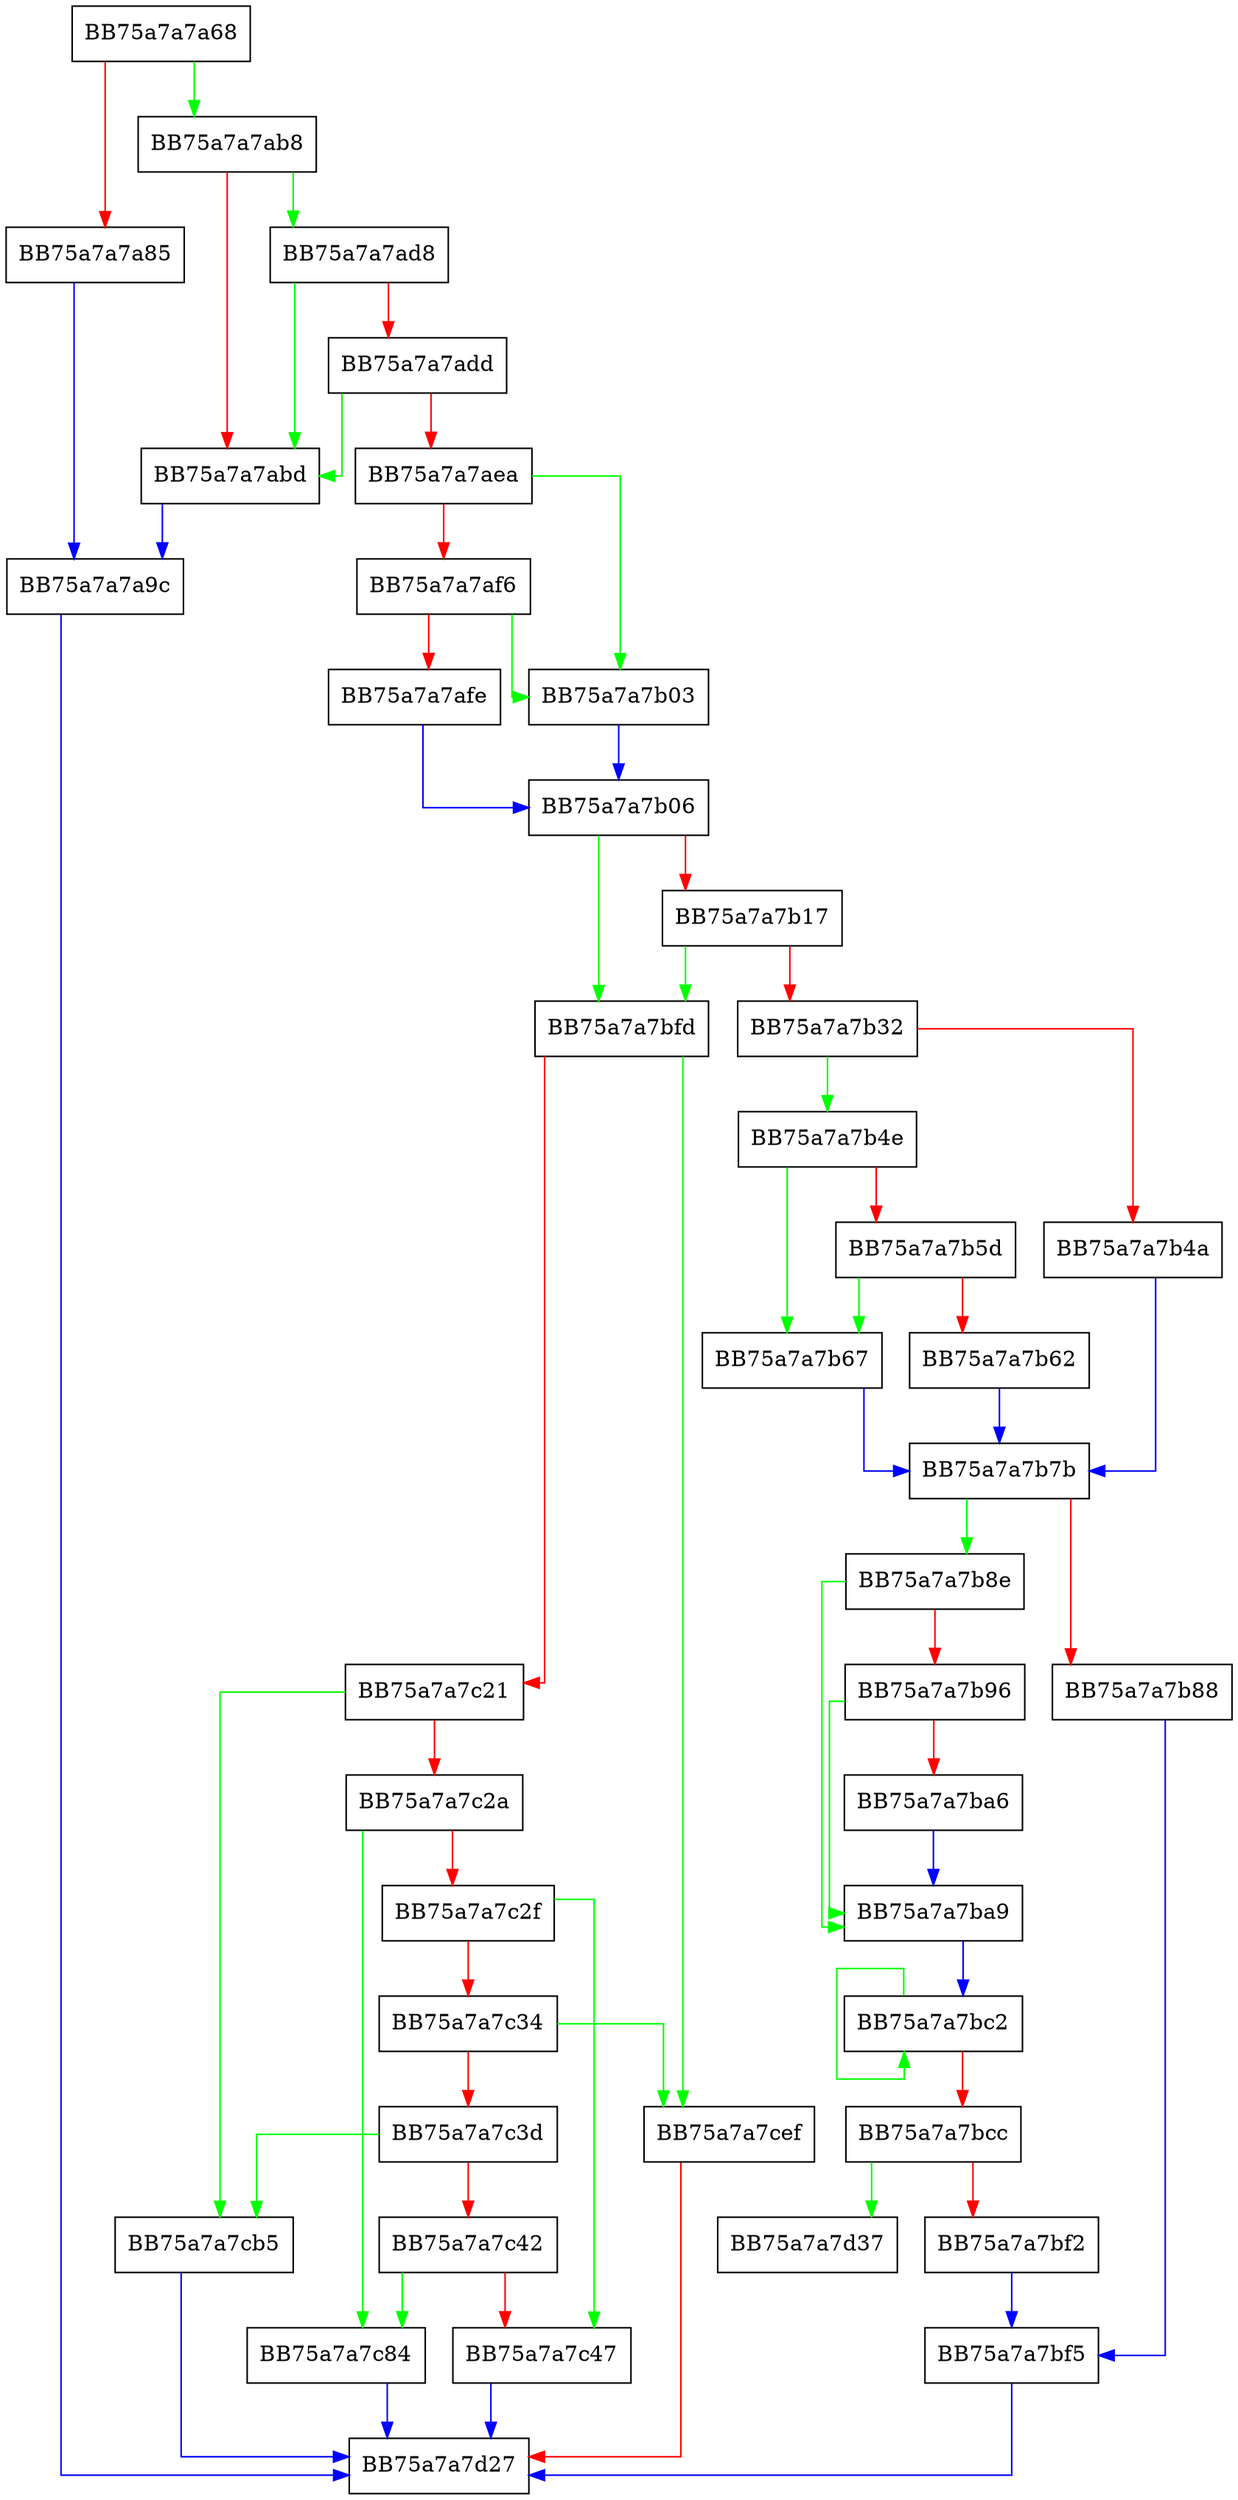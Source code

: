 digraph __acrt_fp_format {
  node [shape="box"];
  graph [splines=ortho];
  BB75a7a7a68 -> BB75a7a7ab8 [color="green"];
  BB75a7a7a68 -> BB75a7a7a85 [color="red"];
  BB75a7a7a85 -> BB75a7a7a9c [color="blue"];
  BB75a7a7a9c -> BB75a7a7d27 [color="blue"];
  BB75a7a7ab8 -> BB75a7a7ad8 [color="green"];
  BB75a7a7ab8 -> BB75a7a7abd [color="red"];
  BB75a7a7abd -> BB75a7a7a9c [color="blue"];
  BB75a7a7ad8 -> BB75a7a7abd [color="green"];
  BB75a7a7ad8 -> BB75a7a7add [color="red"];
  BB75a7a7add -> BB75a7a7abd [color="green"];
  BB75a7a7add -> BB75a7a7aea [color="red"];
  BB75a7a7aea -> BB75a7a7b03 [color="green"];
  BB75a7a7aea -> BB75a7a7af6 [color="red"];
  BB75a7a7af6 -> BB75a7a7b03 [color="green"];
  BB75a7a7af6 -> BB75a7a7afe [color="red"];
  BB75a7a7afe -> BB75a7a7b06 [color="blue"];
  BB75a7a7b03 -> BB75a7a7b06 [color="blue"];
  BB75a7a7b06 -> BB75a7a7bfd [color="green"];
  BB75a7a7b06 -> BB75a7a7b17 [color="red"];
  BB75a7a7b17 -> BB75a7a7bfd [color="green"];
  BB75a7a7b17 -> BB75a7a7b32 [color="red"];
  BB75a7a7b32 -> BB75a7a7b4e [color="green"];
  BB75a7a7b32 -> BB75a7a7b4a [color="red"];
  BB75a7a7b4a -> BB75a7a7b7b [color="blue"];
  BB75a7a7b4e -> BB75a7a7b67 [color="green"];
  BB75a7a7b4e -> BB75a7a7b5d [color="red"];
  BB75a7a7b5d -> BB75a7a7b67 [color="green"];
  BB75a7a7b5d -> BB75a7a7b62 [color="red"];
  BB75a7a7b62 -> BB75a7a7b7b [color="blue"];
  BB75a7a7b67 -> BB75a7a7b7b [color="blue"];
  BB75a7a7b7b -> BB75a7a7b8e [color="green"];
  BB75a7a7b7b -> BB75a7a7b88 [color="red"];
  BB75a7a7b88 -> BB75a7a7bf5 [color="blue"];
  BB75a7a7b8e -> BB75a7a7ba9 [color="green"];
  BB75a7a7b8e -> BB75a7a7b96 [color="red"];
  BB75a7a7b96 -> BB75a7a7ba9 [color="green"];
  BB75a7a7b96 -> BB75a7a7ba6 [color="red"];
  BB75a7a7ba6 -> BB75a7a7ba9 [color="blue"];
  BB75a7a7ba9 -> BB75a7a7bc2 [color="blue"];
  BB75a7a7bc2 -> BB75a7a7bc2 [color="green"];
  BB75a7a7bc2 -> BB75a7a7bcc [color="red"];
  BB75a7a7bcc -> BB75a7a7d37 [color="green"];
  BB75a7a7bcc -> BB75a7a7bf2 [color="red"];
  BB75a7a7bf2 -> BB75a7a7bf5 [color="blue"];
  BB75a7a7bf5 -> BB75a7a7d27 [color="blue"];
  BB75a7a7bfd -> BB75a7a7cef [color="green"];
  BB75a7a7bfd -> BB75a7a7c21 [color="red"];
  BB75a7a7c21 -> BB75a7a7cb5 [color="green"];
  BB75a7a7c21 -> BB75a7a7c2a [color="red"];
  BB75a7a7c2a -> BB75a7a7c84 [color="green"];
  BB75a7a7c2a -> BB75a7a7c2f [color="red"];
  BB75a7a7c2f -> BB75a7a7c47 [color="green"];
  BB75a7a7c2f -> BB75a7a7c34 [color="red"];
  BB75a7a7c34 -> BB75a7a7cef [color="green"];
  BB75a7a7c34 -> BB75a7a7c3d [color="red"];
  BB75a7a7c3d -> BB75a7a7cb5 [color="green"];
  BB75a7a7c3d -> BB75a7a7c42 [color="red"];
  BB75a7a7c42 -> BB75a7a7c84 [color="green"];
  BB75a7a7c42 -> BB75a7a7c47 [color="red"];
  BB75a7a7c47 -> BB75a7a7d27 [color="blue"];
  BB75a7a7c84 -> BB75a7a7d27 [color="blue"];
  BB75a7a7cb5 -> BB75a7a7d27 [color="blue"];
  BB75a7a7cef -> BB75a7a7d27 [color="red"];
}